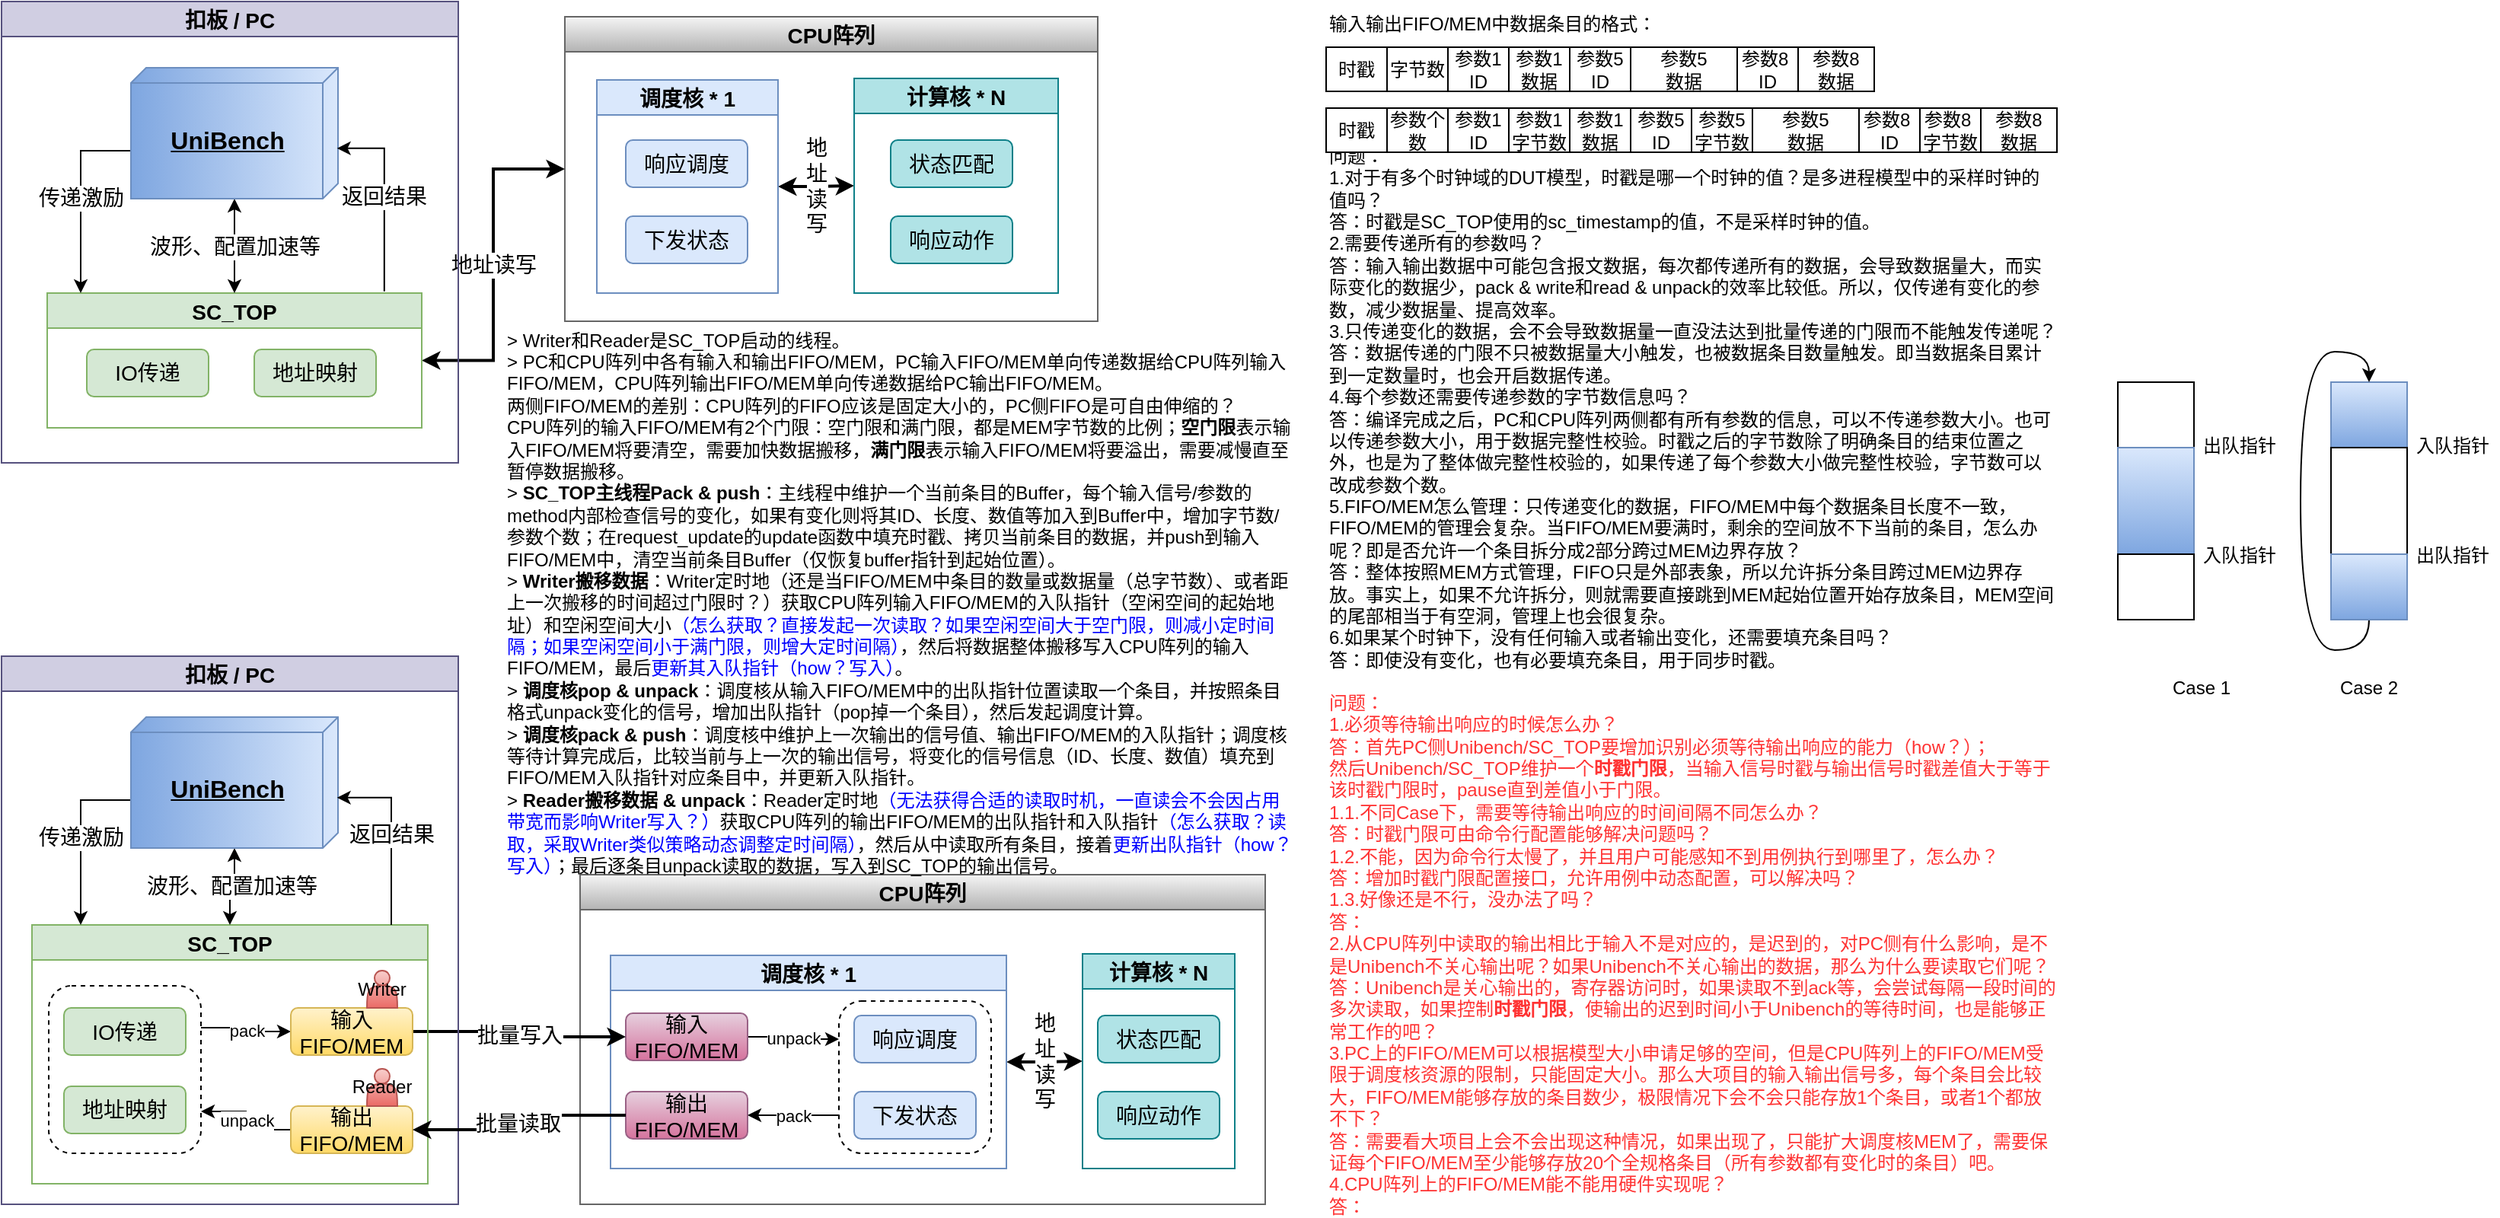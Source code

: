 <mxfile version="24.0.4" type="github">
  <diagram name="第 1 页" id="bzBQHWBgV5mlvqt9g90e">
    <mxGraphModel dx="819" dy="-401" grid="1" gridSize="10" guides="1" tooltips="1" connect="1" arrows="1" fold="1" page="1" pageScale="1" pageWidth="1169" pageHeight="827" math="0" shadow="0">
      <root>
        <mxCell id="0" />
        <mxCell id="1" parent="0" />
        <mxCell id="LjgOpnGmxGzKYRoascXe-18" value="CPU阵列" style="swimlane;fontSize=14;fillColor=#f5f5f5;strokeColor=#666666;gradientColor=#b3b3b3;" vertex="1" parent="1">
          <mxGeometry x="390" y="850" width="350" height="200" as="geometry" />
        </mxCell>
        <mxCell id="LjgOpnGmxGzKYRoascXe-19" value="地&lt;br&gt;址&lt;br&gt;读&lt;br&gt;写" style="edgeStyle=orthogonalEdgeStyle;rounded=0;orthogonalLoop=1;jettySize=auto;html=1;exitX=1;exitY=0.5;exitDx=0;exitDy=0;entryX=0;entryY=0.5;entryDx=0;entryDy=0;strokeWidth=2;fontSize=14;startArrow=classic;startFill=1;" edge="1" parent="LjgOpnGmxGzKYRoascXe-18" source="LjgOpnGmxGzKYRoascXe-20" target="LjgOpnGmxGzKYRoascXe-42">
          <mxGeometry relative="1" as="geometry" />
        </mxCell>
        <mxCell id="LjgOpnGmxGzKYRoascXe-20" value="调度核 * 1" style="swimlane;fontSize=14;fillColor=#dae8fc;strokeColor=#6c8ebf;" vertex="1" parent="LjgOpnGmxGzKYRoascXe-18">
          <mxGeometry x="21" y="41.5" width="119" height="140" as="geometry" />
        </mxCell>
        <mxCell id="LjgOpnGmxGzKYRoascXe-97" value="响应调度" style="rounded=1;whiteSpace=wrap;html=1;fontSize=14;fillColor=#dae8fc;strokeColor=#6c8ebf;" vertex="1" parent="LjgOpnGmxGzKYRoascXe-20">
          <mxGeometry x="19" y="39.5" width="80" height="31" as="geometry" />
        </mxCell>
        <mxCell id="LjgOpnGmxGzKYRoascXe-98" value="下发状态" style="rounded=1;whiteSpace=wrap;html=1;fontSize=14;fillColor=#dae8fc;strokeColor=#6c8ebf;" vertex="1" parent="LjgOpnGmxGzKYRoascXe-20">
          <mxGeometry x="19" y="89.5" width="80" height="31" as="geometry" />
        </mxCell>
        <mxCell id="LjgOpnGmxGzKYRoascXe-42" value="计算核 * N" style="swimlane;fontSize=14;fillColor=#b0e3e6;strokeColor=#0e8088;" vertex="1" parent="LjgOpnGmxGzKYRoascXe-18">
          <mxGeometry x="190" y="40.5" width="134" height="141" as="geometry" />
        </mxCell>
        <mxCell id="LjgOpnGmxGzKYRoascXe-99" value="状态匹配" style="rounded=1;whiteSpace=wrap;html=1;fontSize=14;fillColor=#b0e3e6;strokeColor=#0e8088;" vertex="1" parent="LjgOpnGmxGzKYRoascXe-42">
          <mxGeometry x="24" y="40.5" width="80" height="31" as="geometry" />
        </mxCell>
        <mxCell id="LjgOpnGmxGzKYRoascXe-100" value="响应动作" style="rounded=1;whiteSpace=wrap;html=1;fontSize=14;fillColor=#b0e3e6;strokeColor=#0e8088;" vertex="1" parent="LjgOpnGmxGzKYRoascXe-42">
          <mxGeometry x="24" y="90.5" width="80" height="31" as="geometry" />
        </mxCell>
        <mxCell id="LjgOpnGmxGzKYRoascXe-64" value="地址读写" style="edgeStyle=orthogonalEdgeStyle;rounded=0;orthogonalLoop=1;jettySize=auto;html=1;exitX=1;exitY=0.5;exitDx=0;exitDy=0;fontSize=14;startArrow=classic;startFill=1;strokeWidth=2;entryX=0;entryY=0.5;entryDx=0;entryDy=0;" edge="1" parent="1" source="LjgOpnGmxGzKYRoascXe-66" target="LjgOpnGmxGzKYRoascXe-18">
          <mxGeometry x="0.002" relative="1" as="geometry">
            <mxPoint x="265" y="1140" as="sourcePoint" />
            <mxPoint x="570" y="927" as="targetPoint" />
            <mxPoint as="offset" />
          </mxGeometry>
        </mxCell>
        <mxCell id="LjgOpnGmxGzKYRoascXe-65" value="扣板 / PC" style="swimlane;fontSize=14;fillColor=#d0cee2;strokeColor=#56517e;" vertex="1" parent="1">
          <mxGeometry x="20" y="840" width="300" height="303" as="geometry" />
        </mxCell>
        <mxCell id="LjgOpnGmxGzKYRoascXe-66" value="SC_TOP" style="swimlane;fontSize=14;fillColor=#d5e8d4;strokeColor=#82b366;" vertex="1" parent="LjgOpnGmxGzKYRoascXe-65">
          <mxGeometry x="30" y="191.5" width="246" height="88.5" as="geometry" />
        </mxCell>
        <mxCell id="LjgOpnGmxGzKYRoascXe-90" value="地址映射" style="rounded=1;whiteSpace=wrap;html=1;fontSize=14;fillColor=#d5e8d4;strokeColor=#82b366;" vertex="1" parent="LjgOpnGmxGzKYRoascXe-66">
          <mxGeometry x="136" y="37" width="80" height="31" as="geometry" />
        </mxCell>
        <mxCell id="LjgOpnGmxGzKYRoascXe-91" value="IO传递" style="rounded=1;whiteSpace=wrap;html=1;fontSize=14;fillColor=#d5e8d4;strokeColor=#82b366;" vertex="1" parent="LjgOpnGmxGzKYRoascXe-66">
          <mxGeometry x="26" y="37" width="80" height="31" as="geometry" />
        </mxCell>
        <mxCell id="LjgOpnGmxGzKYRoascXe-93" value="传递激励" style="edgeStyle=orthogonalEdgeStyle;rounded=0;orthogonalLoop=1;jettySize=auto;html=1;fontSize=14;startArrow=none;startFill=0;" edge="1" parent="LjgOpnGmxGzKYRoascXe-65" source="LjgOpnGmxGzKYRoascXe-95" target="LjgOpnGmxGzKYRoascXe-66">
          <mxGeometry relative="1" as="geometry">
            <Array as="points">
              <mxPoint x="52" y="98" />
            </Array>
          </mxGeometry>
        </mxCell>
        <mxCell id="LjgOpnGmxGzKYRoascXe-94" value="波形、配置加速等" style="edgeStyle=orthogonalEdgeStyle;rounded=0;orthogonalLoop=1;jettySize=auto;html=1;strokeWidth=1;fontSize=14;startArrow=classic;startFill=1;" edge="1" parent="LjgOpnGmxGzKYRoascXe-65" source="LjgOpnGmxGzKYRoascXe-95" target="LjgOpnGmxGzKYRoascXe-66">
          <mxGeometry relative="1" as="geometry" />
        </mxCell>
        <mxCell id="LjgOpnGmxGzKYRoascXe-95" value="UniBench" style="verticalAlign=middle;align=center;spacingTop=8;spacingLeft=2;spacingRight=12;shape=cube;size=10;direction=south;fontStyle=5;html=1;fontSize=16;fillColor=#dae8fc;gradientColor=#7ea6e0;strokeColor=#6c8ebf;" vertex="1" parent="LjgOpnGmxGzKYRoascXe-65">
          <mxGeometry x="85" y="43.5" width="136" height="86" as="geometry" />
        </mxCell>
        <mxCell id="LjgOpnGmxGzKYRoascXe-96" value="返回结果" style="edgeStyle=orthogonalEdgeStyle;rounded=0;orthogonalLoop=1;jettySize=auto;html=1;fontSize=14;startArrow=none;startFill=0;exitX=0.9;exitY=-0.013;exitDx=0;exitDy=0;entryX=0.615;entryY=0.005;entryDx=0;entryDy=0;entryPerimeter=0;exitPerimeter=0;" edge="1" parent="LjgOpnGmxGzKYRoascXe-65" source="LjgOpnGmxGzKYRoascXe-66" target="LjgOpnGmxGzKYRoascXe-95">
          <mxGeometry relative="1" as="geometry">
            <mxPoint x="451" y="112.5" as="sourcePoint" />
            <mxPoint x="59.0" y="198.5" as="targetPoint" />
          </mxGeometry>
        </mxCell>
        <mxCell id="LjgOpnGmxGzKYRoascXe-118" value="CPU阵列" style="swimlane;fontSize=14;fillColor=#f5f5f5;strokeColor=#666666;gradientColor=#b3b3b3;" vertex="1" parent="1">
          <mxGeometry x="400" y="1413.5" width="450" height="216.5" as="geometry" />
        </mxCell>
        <mxCell id="LjgOpnGmxGzKYRoascXe-119" value="地&lt;br&gt;址&lt;br&gt;读&lt;br&gt;写" style="edgeStyle=orthogonalEdgeStyle;rounded=0;orthogonalLoop=1;jettySize=auto;html=1;exitX=1;exitY=0.5;exitDx=0;exitDy=0;entryX=0;entryY=0.5;entryDx=0;entryDy=0;strokeWidth=2;fontSize=14;startArrow=classic;startFill=1;" edge="1" parent="LjgOpnGmxGzKYRoascXe-118" source="LjgOpnGmxGzKYRoascXe-120" target="LjgOpnGmxGzKYRoascXe-123">
          <mxGeometry relative="1" as="geometry" />
        </mxCell>
        <mxCell id="LjgOpnGmxGzKYRoascXe-120" value="调度核 * 1" style="swimlane;fontSize=14;fillColor=#dae8fc;strokeColor=#6c8ebf;" vertex="1" parent="LjgOpnGmxGzKYRoascXe-118">
          <mxGeometry x="20" y="53" width="260" height="140" as="geometry" />
        </mxCell>
        <mxCell id="LjgOpnGmxGzKYRoascXe-191" value="unpack" style="edgeStyle=orthogonalEdgeStyle;rounded=0;orthogonalLoop=1;jettySize=auto;html=1;exitX=1;exitY=0.5;exitDx=0;exitDy=0;entryX=0;entryY=0.25;entryDx=0;entryDy=0;" edge="1" parent="LjgOpnGmxGzKYRoascXe-120" source="LjgOpnGmxGzKYRoascXe-137" target="LjgOpnGmxGzKYRoascXe-188">
          <mxGeometry relative="1" as="geometry" />
        </mxCell>
        <mxCell id="LjgOpnGmxGzKYRoascXe-137" value="输入FIFO/MEM" style="rounded=1;whiteSpace=wrap;html=1;fontSize=14;fillColor=#e6d0de;strokeColor=#996185;gradientColor=#d5739d;" vertex="1" parent="LjgOpnGmxGzKYRoascXe-120">
          <mxGeometry x="10" y="38" width="80" height="31" as="geometry" />
        </mxCell>
        <mxCell id="LjgOpnGmxGzKYRoascXe-138" value="输出FIFO/MEM" style="rounded=1;whiteSpace=wrap;html=1;fontSize=14;fillColor=#e6d0de;strokeColor=#996185;gradientColor=#d5739d;" vertex="1" parent="LjgOpnGmxGzKYRoascXe-120">
          <mxGeometry x="10" y="89.5" width="80" height="31" as="geometry" />
        </mxCell>
        <mxCell id="LjgOpnGmxGzKYRoascXe-192" value="pack" style="edgeStyle=orthogonalEdgeStyle;rounded=0;orthogonalLoop=1;jettySize=auto;html=1;exitX=0;exitY=0.75;exitDx=0;exitDy=0;entryX=1;entryY=0.5;entryDx=0;entryDy=0;" edge="1" parent="LjgOpnGmxGzKYRoascXe-120" source="LjgOpnGmxGzKYRoascXe-188" target="LjgOpnGmxGzKYRoascXe-138">
          <mxGeometry relative="1" as="geometry" />
        </mxCell>
        <mxCell id="LjgOpnGmxGzKYRoascXe-212" value="" style="group" vertex="1" connectable="0" parent="LjgOpnGmxGzKYRoascXe-120">
          <mxGeometry x="150" y="30" width="100" height="100" as="geometry" />
        </mxCell>
        <mxCell id="LjgOpnGmxGzKYRoascXe-121" value="响应调度" style="rounded=1;whiteSpace=wrap;html=1;fontSize=14;fillColor=#dae8fc;strokeColor=#6c8ebf;" vertex="1" parent="LjgOpnGmxGzKYRoascXe-212">
          <mxGeometry x="10" y="9.5" width="80" height="31" as="geometry" />
        </mxCell>
        <mxCell id="LjgOpnGmxGzKYRoascXe-122" value="下发状态" style="rounded=1;whiteSpace=wrap;html=1;fontSize=14;fillColor=#dae8fc;strokeColor=#6c8ebf;" vertex="1" parent="LjgOpnGmxGzKYRoascXe-212">
          <mxGeometry x="10" y="59.5" width="80" height="31" as="geometry" />
        </mxCell>
        <mxCell id="LjgOpnGmxGzKYRoascXe-188" value="" style="rounded=1;whiteSpace=wrap;html=1;fillColor=none;dashed=1;" vertex="1" parent="LjgOpnGmxGzKYRoascXe-212">
          <mxGeometry width="100" height="100" as="geometry" />
        </mxCell>
        <mxCell id="LjgOpnGmxGzKYRoascXe-123" value="计算核 * N" style="swimlane;fontSize=14;fillColor=#b0e3e6;strokeColor=#0e8088;" vertex="1" parent="LjgOpnGmxGzKYRoascXe-118">
          <mxGeometry x="330" y="52" width="100" height="141" as="geometry" />
        </mxCell>
        <mxCell id="LjgOpnGmxGzKYRoascXe-124" value="状态匹配" style="rounded=1;whiteSpace=wrap;html=1;fontSize=14;fillColor=#b0e3e6;strokeColor=#0e8088;" vertex="1" parent="LjgOpnGmxGzKYRoascXe-123">
          <mxGeometry x="10" y="40.5" width="80" height="31" as="geometry" />
        </mxCell>
        <mxCell id="LjgOpnGmxGzKYRoascXe-125" value="响应动作" style="rounded=1;whiteSpace=wrap;html=1;fontSize=14;fillColor=#b0e3e6;strokeColor=#0e8088;" vertex="1" parent="LjgOpnGmxGzKYRoascXe-123">
          <mxGeometry x="10" y="90.5" width="80" height="31" as="geometry" />
        </mxCell>
        <mxCell id="LjgOpnGmxGzKYRoascXe-126" value="批量写入" style="edgeStyle=orthogonalEdgeStyle;rounded=0;orthogonalLoop=1;jettySize=auto;html=1;exitX=1;exitY=0.5;exitDx=0;exitDy=0;fontSize=14;startArrow=none;startFill=0;strokeWidth=2;entryX=0;entryY=0.5;entryDx=0;entryDy=0;" edge="1" parent="1" source="LjgOpnGmxGzKYRoascXe-135" target="LjgOpnGmxGzKYRoascXe-137">
          <mxGeometry x="0.002" relative="1" as="geometry">
            <mxPoint x="265" y="1580" as="sourcePoint" />
            <mxPoint x="570" y="1367" as="targetPoint" />
            <mxPoint as="offset" />
          </mxGeometry>
        </mxCell>
        <mxCell id="LjgOpnGmxGzKYRoascXe-127" value="扣板 / PC" style="swimlane;fontSize=14;fillColor=#d0cee2;strokeColor=#56517e;" vertex="1" parent="1">
          <mxGeometry x="20" y="1270" width="300" height="360" as="geometry" />
        </mxCell>
        <mxCell id="LjgOpnGmxGzKYRoascXe-128" value="SC_TOP" style="swimlane;fontSize=14;fillColor=#d5e8d4;strokeColor=#82b366;" vertex="1" parent="LjgOpnGmxGzKYRoascXe-127">
          <mxGeometry x="20" y="176.5" width="260" height="170" as="geometry" />
        </mxCell>
        <mxCell id="LjgOpnGmxGzKYRoascXe-144" value="pack" style="edgeStyle=orthogonalEdgeStyle;rounded=0;orthogonalLoop=1;jettySize=auto;html=1;exitX=1;exitY=0.25;exitDx=0;exitDy=0;" edge="1" parent="LjgOpnGmxGzKYRoascXe-128" source="LjgOpnGmxGzKYRoascXe-145" target="LjgOpnGmxGzKYRoascXe-135">
          <mxGeometry relative="1" as="geometry" />
        </mxCell>
        <mxCell id="LjgOpnGmxGzKYRoascXe-135" value="输入FIFO/MEM" style="rounded=1;whiteSpace=wrap;html=1;fontSize=14;fillColor=#fff2cc;strokeColor=#d6b656;gradientColor=#ffd966;" vertex="1" parent="LjgOpnGmxGzKYRoascXe-128">
          <mxGeometry x="170" y="54.5" width="80" height="31" as="geometry" />
        </mxCell>
        <mxCell id="LjgOpnGmxGzKYRoascXe-146" value="unpack" style="edgeStyle=orthogonalEdgeStyle;rounded=0;orthogonalLoop=1;jettySize=auto;html=1;entryX=1;entryY=0.75;entryDx=0;entryDy=0;" edge="1" parent="LjgOpnGmxGzKYRoascXe-128" source="LjgOpnGmxGzKYRoascXe-136" target="LjgOpnGmxGzKYRoascXe-145">
          <mxGeometry relative="1" as="geometry" />
        </mxCell>
        <mxCell id="LjgOpnGmxGzKYRoascXe-136" value="输出FIFO/MEM" style="rounded=1;whiteSpace=wrap;html=1;fontSize=14;fillColor=#fff2cc;strokeColor=#d6b656;gradientColor=#ffd966;" vertex="1" parent="LjgOpnGmxGzKYRoascXe-128">
          <mxGeometry x="170" y="119" width="80" height="31" as="geometry" />
        </mxCell>
        <mxCell id="LjgOpnGmxGzKYRoascXe-147" value="Writer" style="shape=actor;whiteSpace=wrap;html=1;labelBackgroundColor=none;labelBorderColor=none;fillColor=#f8cecc;gradientColor=#ea6b66;strokeColor=#b85450;" vertex="1" parent="LjgOpnGmxGzKYRoascXe-128">
          <mxGeometry x="220" y="30" width="20" height="24.5" as="geometry" />
        </mxCell>
        <mxCell id="LjgOpnGmxGzKYRoascXe-148" value="Reader" style="shape=actor;whiteSpace=wrap;html=1;labelBackgroundColor=none;labelBorderColor=none;fillColor=#f8cecc;gradientColor=#ea6b66;strokeColor=#b85450;" vertex="1" parent="LjgOpnGmxGzKYRoascXe-128">
          <mxGeometry x="220" y="94.5" width="20" height="24.5" as="geometry" />
        </mxCell>
        <mxCell id="LjgOpnGmxGzKYRoascXe-213" value="" style="group" vertex="1" connectable="0" parent="LjgOpnGmxGzKYRoascXe-128">
          <mxGeometry x="11" y="40" width="100" height="110" as="geometry" />
        </mxCell>
        <mxCell id="LjgOpnGmxGzKYRoascXe-129" value="地址映射" style="rounded=1;whiteSpace=wrap;html=1;fontSize=14;fillColor=#d5e8d4;strokeColor=#82b366;" vertex="1" parent="LjgOpnGmxGzKYRoascXe-213">
          <mxGeometry x="10" y="66" width="80" height="31" as="geometry" />
        </mxCell>
        <mxCell id="LjgOpnGmxGzKYRoascXe-130" value="IO传递" style="rounded=1;whiteSpace=wrap;html=1;fontSize=14;fillColor=#d5e8d4;strokeColor=#82b366;" vertex="1" parent="LjgOpnGmxGzKYRoascXe-213">
          <mxGeometry x="10" y="14.5" width="80" height="31" as="geometry" />
        </mxCell>
        <mxCell id="LjgOpnGmxGzKYRoascXe-145" value="" style="rounded=1;whiteSpace=wrap;html=1;fillColor=none;dashed=1;" vertex="1" parent="LjgOpnGmxGzKYRoascXe-213">
          <mxGeometry width="100" height="110" as="geometry" />
        </mxCell>
        <mxCell id="LjgOpnGmxGzKYRoascXe-131" value="传递激励" style="edgeStyle=orthogonalEdgeStyle;rounded=0;orthogonalLoop=1;jettySize=auto;html=1;fontSize=14;startArrow=none;startFill=0;" edge="1" parent="LjgOpnGmxGzKYRoascXe-127" source="LjgOpnGmxGzKYRoascXe-133" target="LjgOpnGmxGzKYRoascXe-128">
          <mxGeometry relative="1" as="geometry">
            <Array as="points">
              <mxPoint x="52" y="94.5" />
            </Array>
          </mxGeometry>
        </mxCell>
        <mxCell id="LjgOpnGmxGzKYRoascXe-132" value="波形、配置加速等" style="edgeStyle=orthogonalEdgeStyle;rounded=0;orthogonalLoop=1;jettySize=auto;html=1;strokeWidth=1;fontSize=14;startArrow=classic;startFill=1;" edge="1" parent="LjgOpnGmxGzKYRoascXe-127" source="LjgOpnGmxGzKYRoascXe-133" target="LjgOpnGmxGzKYRoascXe-128">
          <mxGeometry relative="1" as="geometry" />
        </mxCell>
        <mxCell id="LjgOpnGmxGzKYRoascXe-133" value="UniBench" style="verticalAlign=middle;align=center;spacingTop=8;spacingLeft=2;spacingRight=12;shape=cube;size=10;direction=south;fontStyle=5;html=1;fontSize=16;fillColor=#dae8fc;gradientColor=#7ea6e0;strokeColor=#6c8ebf;" vertex="1" parent="LjgOpnGmxGzKYRoascXe-127">
          <mxGeometry x="85" y="40" width="136" height="86" as="geometry" />
        </mxCell>
        <mxCell id="LjgOpnGmxGzKYRoascXe-134" value="返回结果" style="edgeStyle=orthogonalEdgeStyle;rounded=0;orthogonalLoop=1;jettySize=auto;html=1;fontSize=14;startArrow=none;startFill=0;entryX=0.615;entryY=0.005;entryDx=0;entryDy=0;entryPerimeter=0;" edge="1" parent="LjgOpnGmxGzKYRoascXe-127" source="LjgOpnGmxGzKYRoascXe-128" target="LjgOpnGmxGzKYRoascXe-133">
          <mxGeometry relative="1" as="geometry">
            <mxPoint x="451" y="109" as="sourcePoint" />
            <mxPoint x="59.0" y="195" as="targetPoint" />
            <Array as="points">
              <mxPoint x="256" y="92.5" />
            </Array>
          </mxGeometry>
        </mxCell>
        <mxCell id="LjgOpnGmxGzKYRoascXe-139" value="批量读取" style="edgeStyle=orthogonalEdgeStyle;rounded=0;orthogonalLoop=1;jettySize=auto;html=1;exitX=1;exitY=0.5;exitDx=0;exitDy=0;fontSize=14;startArrow=classic;startFill=1;strokeWidth=2;entryX=0;entryY=0.5;entryDx=0;entryDy=0;endArrow=none;endFill=0;" edge="1" parent="1" source="LjgOpnGmxGzKYRoascXe-136" target="LjgOpnGmxGzKYRoascXe-138">
          <mxGeometry x="-0.075" y="4" relative="1" as="geometry">
            <mxPoint x="290" y="1534" as="sourcePoint" />
            <mxPoint x="480" y="1460" as="targetPoint" />
            <mxPoint as="offset" />
          </mxGeometry>
        </mxCell>
        <mxCell id="LjgOpnGmxGzKYRoascXe-149" value="&lt;div&gt;&lt;span style=&quot;background-color: initial; color: rgb(255, 51, 51);&quot;&gt;问题：&lt;/span&gt;&lt;br&gt;&lt;/div&gt;&lt;div&gt;&lt;font color=&quot;#ff3333&quot;&gt;1.必须等待输出响应的时候怎么办？&lt;/font&gt;&lt;/div&gt;&lt;div&gt;&lt;font color=&quot;#ff3333&quot;&gt;答：首先PC侧Unibench/SC_TOP要增加识别必须等待输出响应的能力（how？）；&lt;/font&gt;&lt;/div&gt;&lt;div&gt;&lt;font color=&quot;#ff3333&quot;&gt;然后Unibench/SC_TOP维护一个&lt;b&gt;时戳门限&lt;/b&gt;，当输入信号时戳与输出信号时戳差值大于等于该时戳门限时，pause直到差值小于门限。&lt;/font&gt;&lt;/div&gt;&lt;div&gt;&lt;font color=&quot;#ff3333&quot;&gt;1.1.不同Case下，需要等待输出响应的时间间隔不同怎么办？&lt;/font&gt;&lt;/div&gt;&lt;div&gt;&lt;font color=&quot;#ff3333&quot;&gt;答：时戳门限可由命令行配置能够解决问题吗？&lt;/font&gt;&lt;/div&gt;&lt;div&gt;&lt;font color=&quot;#ff3333&quot;&gt;1.2.不能，因为命令行太慢了，并且用户可能感知不到用例执行到哪里了，怎么办？&lt;/font&gt;&lt;/div&gt;&lt;div&gt;&lt;font color=&quot;#ff3333&quot;&gt;答：增加时戳门限配置接口，允许用例中动态配置，可以解决吗？&lt;/font&gt;&lt;/div&gt;&lt;div&gt;&lt;font color=&quot;#ff3333&quot;&gt;1.3.好像还是不行，没办法了吗？&lt;/font&gt;&lt;/div&gt;&lt;div&gt;&lt;font color=&quot;#ff3333&quot;&gt;答：&lt;/font&gt;&lt;/div&gt;&lt;div&gt;&lt;font color=&quot;#ff3333&quot;&gt;2.从CPU阵列中读取的输出相比于输入不是对应的，是迟到的，对PC侧有什么影响，是不是Unibench不关心输出呢？&lt;/font&gt;&lt;span style=&quot;color: rgb(255, 51, 51); background-color: initial;&quot;&gt;如果Unibench不关心输出的数据，那么为什么要读取它们呢？&lt;/span&gt;&lt;/div&gt;&lt;div&gt;&lt;span style=&quot;color: rgb(255, 51, 51);&quot;&gt;答：Unibench是关心输出的，寄存器访问时，如果读取不到ack等，会尝试每隔一段时间的多次读取，如果控制&lt;b&gt;时戳门限&lt;/b&gt;，使输出的迟到时间小于Unibench的等待时间，也是能够正常工作的吧？&lt;/span&gt;&lt;span style=&quot;color: rgb(255, 51, 51); background-color: initial;&quot;&gt;&lt;br&gt;&lt;/span&gt;&lt;/div&gt;&lt;div&gt;&lt;span style=&quot;color: rgb(255, 51, 51); background-color: initial;&quot;&gt;3.PC上的FIFO/MEM可以根据模型大小申请足够的空间，但是CPU阵列上的FIFO/MEM受限于调度核资源的限制，只能固定大小。那么大项目的输入输出信号多，每个条目会比较大，FIFO/MEM能够存放的条目数少，极限情况下会不会只能存放1个条目，或者1个都放不下？&lt;/span&gt;&lt;/div&gt;&lt;div&gt;&lt;span style=&quot;color: rgb(255, 51, 51); background-color: initial;&quot;&gt;答：需要看大项目上会不会出现这种情况，如果出现了，只能扩大调度核MEM了，需要保证每个FIFO/MEM至少能够存放20个全规格条目（所有参数都有变化时的条目）吧。&lt;/span&gt;&lt;/div&gt;&lt;div&gt;&lt;span style=&quot;color: rgb(255, 51, 51); background-color: initial;&quot;&gt;4.CPU阵列上的FIFO/MEM能不能用硬件实现呢？&lt;/span&gt;&lt;/div&gt;&lt;div&gt;&lt;span style=&quot;color: rgb(255, 51, 51);&quot;&gt;答：&lt;/span&gt;&lt;span style=&quot;color: rgb(255, 51, 51); background-color: initial;&quot;&gt;&lt;br&gt;&lt;/span&gt;&lt;/div&gt;" style="text;html=1;align=left;verticalAlign=middle;whiteSpace=wrap;rounded=0;" vertex="1" parent="1">
          <mxGeometry x="890" y="1301" width="480" height="329" as="geometry" />
        </mxCell>
        <mxCell id="LjgOpnGmxGzKYRoascXe-150" value="时戳" style="rounded=0;whiteSpace=wrap;html=1;" vertex="1" parent="1">
          <mxGeometry x="890" y="870" width="40" height="29" as="geometry" />
        </mxCell>
        <mxCell id="LjgOpnGmxGzKYRoascXe-164" value="字节数" style="rounded=0;whiteSpace=wrap;html=1;" vertex="1" parent="1">
          <mxGeometry x="930" y="870" width="40" height="29" as="geometry" />
        </mxCell>
        <mxCell id="LjgOpnGmxGzKYRoascXe-165" value="参数1&lt;div&gt;ID&lt;/div&gt;" style="rounded=0;whiteSpace=wrap;html=1;" vertex="1" parent="1">
          <mxGeometry x="970" y="870" width="40" height="29" as="geometry" />
        </mxCell>
        <mxCell id="LjgOpnGmxGzKYRoascXe-166" value="参数1&lt;div&gt;数据&lt;/div&gt;" style="rounded=0;whiteSpace=wrap;html=1;" vertex="1" parent="1">
          <mxGeometry x="1010" y="870" width="40" height="29" as="geometry" />
        </mxCell>
        <mxCell id="LjgOpnGmxGzKYRoascXe-167" value="参数5&lt;div&gt;ID&lt;/div&gt;" style="rounded=0;whiteSpace=wrap;html=1;" vertex="1" parent="1">
          <mxGeometry x="1050" y="870" width="40" height="29" as="geometry" />
        </mxCell>
        <mxCell id="LjgOpnGmxGzKYRoascXe-168" value="参数5&lt;div&gt;&lt;span style=&quot;background-color: initial;&quot;&gt;数据&lt;/span&gt;&lt;/div&gt;" style="rounded=0;whiteSpace=wrap;html=1;" vertex="1" parent="1">
          <mxGeometry x="1090" y="870" width="70" height="29" as="geometry" />
        </mxCell>
        <mxCell id="LjgOpnGmxGzKYRoascXe-169" value="参数8&amp;nbsp;&lt;div&gt;ID&lt;/div&gt;" style="rounded=0;whiteSpace=wrap;html=1;" vertex="1" parent="1">
          <mxGeometry x="1160" y="870" width="40" height="29" as="geometry" />
        </mxCell>
        <mxCell id="LjgOpnGmxGzKYRoascXe-170" value="参数8&lt;div&gt;数&lt;span style=&quot;background-color: initial;&quot;&gt;据&lt;/span&gt;&lt;/div&gt;" style="rounded=0;whiteSpace=wrap;html=1;" vertex="1" parent="1">
          <mxGeometry x="1200" y="870" width="50" height="29" as="geometry" />
        </mxCell>
        <mxCell id="LjgOpnGmxGzKYRoascXe-171" value="&lt;span style=&quot;&quot;&gt;输入输出FIFO/MEM中数据条目的格式：&lt;/span&gt;" style="text;html=1;align=left;verticalAlign=middle;whiteSpace=wrap;rounded=0;" vertex="1" parent="1">
          <mxGeometry x="890" y="840" width="370" height="30" as="geometry" />
        </mxCell>
        <mxCell id="LjgOpnGmxGzKYRoascXe-172" value="&lt;span style=&quot;&quot;&gt;问题：&lt;/span&gt;&lt;div&gt;&lt;span style=&quot;&quot;&gt;1.对于有多个时钟域的DUT模型，时戳是哪一个时钟的值？是多进程模型中的采样时钟的值吗？&lt;/span&gt;&lt;/div&gt;&lt;div&gt;答：时戳是SC_TOP使用的sc_timestamp的值，不是采样时钟的值。&lt;/div&gt;&lt;div&gt;2.需要传递所有的参数吗？&lt;/div&gt;&lt;div&gt;&lt;span style=&quot;background-color: initial;&quot;&gt;答：&lt;/span&gt;输入输出数据中可能包含报文数据，每次都传递所有的数据，会导致数据量大，而实际变化的数据少，pack &amp;amp; write和read &amp;amp; unpack的效率比较低。所以，仅传递有变化的参数，减少数据量、提高效率。&lt;/div&gt;&lt;div&gt;3.只传递变化的数据，会不会导致数据量一直没法达到批量传递的门限而不能触发传递呢？&lt;/div&gt;&lt;div&gt;&lt;span style=&quot;background-color: initial;&quot;&gt;答：&lt;/span&gt;数据传递的门限不只被数据量大小触发，也被数据条目数量触发。即当数据条目累计到一定数量时，也会开启数据传递。&lt;/div&gt;&lt;div&gt;4.每个参数还需要传递参数的字节数信息吗？&lt;/div&gt;&lt;div&gt;&lt;span style=&quot;background-color: initial;&quot;&gt;答：&lt;/span&gt;编译完成之后，PC和CPU阵列两侧都有&lt;span style=&quot;background-color: initial;&quot;&gt;所有&lt;/span&gt;&lt;span style=&quot;background-color: initial;&quot;&gt;参数的信息，可以不传递参数大小。也可以传递参数大小，用于数据完整性校验。时戳之后的字节数除了明确条目的结束位置之外，也是为了整体做完整性校验的，如果传递了每个参数大小做完整性校验，字节数可以改成参数个数。&lt;/span&gt;&lt;/div&gt;&lt;div&gt;&lt;span style=&quot;background-color: initial;&quot;&gt;5.FIFO/MEM怎么管理：只传递变化的数据，FIFO/MEM中每个数据条目长度不一致，FIFO/MEM的管理会复杂。当FIFO/MEM要满时，剩余的空间放不下当前的条目，怎么办呢？即是否允许一个条目拆分成2部分跨过MEM边界存放？&lt;/span&gt;&lt;/div&gt;&lt;div&gt;答：整体按照MEM方式管理，FIFO只是外部表象，所以允许拆分条目跨过MEM边界存放。事实上，如果不允许拆分，则就需要直接跳到MEM起始位置开始存放条目，MEM空间的尾部相当于有空洞，管理上也会很复杂。&lt;span style=&quot;background-color: initial;&quot;&gt;&lt;br&gt;&lt;/span&gt;&lt;/div&gt;&lt;div&gt;&lt;span style=&quot;background-color: initial;&quot;&gt;6.如果某个时钟下，没有任何输入或者输出变化，还需要填充条目吗？&lt;/span&gt;&lt;/div&gt;&lt;div&gt;&lt;span style=&quot;background-color: initial;&quot;&gt;答：即使没有变化，也&lt;/span&gt;&lt;span style=&quot;background-color: initial;&quot;&gt;有必要填充条目，用于同步时戳。&lt;/span&gt;&lt;/div&gt;" style="text;html=1;align=left;verticalAlign=middle;whiteSpace=wrap;rounded=0;" vertex="1" parent="1">
          <mxGeometry x="890" y="943" width="480" height="327" as="geometry" />
        </mxCell>
        <mxCell id="LjgOpnGmxGzKYRoascXe-175" value="时戳" style="rounded=0;whiteSpace=wrap;html=1;" vertex="1" parent="1">
          <mxGeometry x="890" y="910" width="40" height="29" as="geometry" />
        </mxCell>
        <mxCell id="LjgOpnGmxGzKYRoascXe-176" value="参数个数" style="rounded=0;whiteSpace=wrap;html=1;" vertex="1" parent="1">
          <mxGeometry x="930" y="910" width="40" height="29" as="geometry" />
        </mxCell>
        <mxCell id="LjgOpnGmxGzKYRoascXe-177" value="参数1&lt;div&gt;ID&lt;/div&gt;" style="rounded=0;whiteSpace=wrap;html=1;" vertex="1" parent="1">
          <mxGeometry x="970" y="910" width="40" height="29" as="geometry" />
        </mxCell>
        <mxCell id="LjgOpnGmxGzKYRoascXe-178" value="参数1&lt;div&gt;数据&lt;/div&gt;" style="rounded=0;whiteSpace=wrap;html=1;" vertex="1" parent="1">
          <mxGeometry x="1050" y="910" width="40" height="29" as="geometry" />
        </mxCell>
        <mxCell id="LjgOpnGmxGzKYRoascXe-179" value="参数5&lt;div&gt;ID&lt;/div&gt;" style="rounded=0;whiteSpace=wrap;html=1;" vertex="1" parent="1">
          <mxGeometry x="1090" y="910" width="40" height="29" as="geometry" />
        </mxCell>
        <mxCell id="LjgOpnGmxGzKYRoascXe-180" value="参数5&lt;div&gt;&lt;span style=&quot;background-color: initial;&quot;&gt;数据&lt;/span&gt;&lt;/div&gt;" style="rounded=0;whiteSpace=wrap;html=1;" vertex="1" parent="1">
          <mxGeometry x="1170" y="910" width="70" height="29" as="geometry" />
        </mxCell>
        <mxCell id="LjgOpnGmxGzKYRoascXe-181" value="参数8&amp;nbsp;&lt;div&gt;ID&lt;/div&gt;" style="rounded=0;whiteSpace=wrap;html=1;" vertex="1" parent="1">
          <mxGeometry x="1240" y="910" width="40" height="29" as="geometry" />
        </mxCell>
        <mxCell id="LjgOpnGmxGzKYRoascXe-182" value="参数8&lt;div&gt;数&lt;span style=&quot;background-color: initial;&quot;&gt;据&lt;/span&gt;&lt;/div&gt;" style="rounded=0;whiteSpace=wrap;html=1;" vertex="1" parent="1">
          <mxGeometry x="1320" y="910" width="50" height="29" as="geometry" />
        </mxCell>
        <mxCell id="LjgOpnGmxGzKYRoascXe-183" value="参数1&lt;div&gt;字节数&lt;/div&gt;" style="rounded=0;whiteSpace=wrap;html=1;" vertex="1" parent="1">
          <mxGeometry x="1010" y="910" width="40" height="29" as="geometry" />
        </mxCell>
        <mxCell id="LjgOpnGmxGzKYRoascXe-184" value="参数5&lt;div&gt;字节数&lt;/div&gt;" style="rounded=0;whiteSpace=wrap;html=1;" vertex="1" parent="1">
          <mxGeometry x="1130" y="910" width="40" height="29" as="geometry" />
        </mxCell>
        <mxCell id="LjgOpnGmxGzKYRoascXe-186" value="参数8&amp;nbsp;&lt;div&gt;字节数&lt;/div&gt;" style="rounded=0;whiteSpace=wrap;html=1;" vertex="1" parent="1">
          <mxGeometry x="1280" y="910" width="40" height="29" as="geometry" />
        </mxCell>
        <mxCell id="LjgOpnGmxGzKYRoascXe-187" value="&lt;div&gt;&lt;span style=&quot;background-color: initial;&quot;&gt;&amp;gt; Writer和Reader是SC_TOP启动的线程。&lt;/span&gt;&lt;/div&gt;&lt;div&gt;&lt;span style=&quot;background-color: initial;&quot;&gt;&amp;gt; PC和CPU阵列中各有输入和输出FIFO/MEM，PC输入FIFO/MEM单向传递数据给CPU阵列输入FIFO/MEM，CPU阵列输出FIFO/MEM单向传递数据给PC输出FIFO/MEM。&lt;/span&gt;&lt;br&gt;&lt;/div&gt;&lt;div&gt;两侧FIFO/MEM的差别：&lt;span style=&quot;background-color: initial;&quot;&gt;CPU阵列的FIFO应该是固定大小的，&lt;/span&gt;&lt;span style=&quot;background-color: initial;&quot;&gt;PC侧FIFO&lt;/span&gt;&lt;span style=&quot;background-color: initial;&quot;&gt;是可自由伸缩的？&lt;/span&gt;&lt;/div&gt;&lt;div&gt;CPU阵列的输入FIFO/MEM有2个门限：空门限和满门限，都是MEM字节数的比例；&lt;b&gt;空门限&lt;/b&gt;表示输入FIFO/MEM将要清空，需要加快数据搬移，&lt;b&gt;满门限&lt;/b&gt;表示输入FIFO/MEM将要溢出，需要减慢直至暂停数据搬移。&lt;br&gt;&lt;/div&gt;&lt;div&gt;&lt;span style=&quot;background-color: initial;&quot;&gt;&amp;gt;&amp;nbsp;&lt;/span&gt;&lt;b style=&quot;background-color: initial;&quot;&gt;SC_TOP&lt;/b&gt;&lt;b style=&quot;background-color: initial;&quot;&gt;主线程Pack &amp;amp; push&lt;/b&gt;&lt;span style=&quot;background-color: initial;&quot;&gt;：主线程中维护一个当前条目的Buffer，每个输入信号/参数的method内部检查信号的变化，如果有变化则将其ID、长度、数值等加入到Buffer中，增加字节数/参数个数；在request_update的update函数中填充时戳、拷贝当前条目的数据，并push到输入FIFO/MEM中，清空当前条目Buffer（仅恢复buffer指针到起始位置）。&lt;/span&gt;&lt;/div&gt;&lt;div&gt;&amp;gt; &lt;b&gt;Writer搬移数据&lt;/b&gt;：&lt;span style=&quot;background-color: initial;&quot;&gt;Writer定时地&lt;/span&gt;&lt;span style=&quot;background-color: initial;&quot;&gt;（还是当FIFO/MEM中条目的数量或数据量（总字节数）、或者距上一次搬移的时间超过门限时？&lt;/span&gt;&lt;span style=&quot;background-color: initial;&quot;&gt;）&lt;/span&gt;&lt;font style=&quot;background-color: initial;&quot;&gt;获取CPU阵列输入FIFO/MEM的入队指针（&lt;/font&gt;&lt;span style=&quot;background-color: initial;&quot;&gt;空闲空间的起始地址&lt;/span&gt;&lt;font style=&quot;background-color: initial;&quot;&gt;）和空闲空间大小&lt;/font&gt;&lt;font color=&quot;#0000ff&quot; style=&quot;background-color: initial;&quot;&gt;（怎么获取？直接发起一次读取？如果空闲空间大于空门限，则减小定时间隔；如果空闲空间小于满门限，则增大定时间隔）&lt;/font&gt;&lt;span style=&quot;background-color: initial;&quot;&gt;，然后将数据整体搬移写入CPU阵列的输入FIFO/MEM，最后&lt;/span&gt;&lt;font color=&quot;#0000ff&quot; style=&quot;background-color: initial;&quot;&gt;更新其入队指针（how？写入）&lt;/font&gt;&lt;span style=&quot;background-color: initial;&quot;&gt;。&lt;/span&gt;&lt;/div&gt;&lt;div&gt;&amp;gt; &lt;b&gt;调度核pop &amp;amp; unpack&lt;/b&gt;：调度核从输入FIFO/MEM中的出队指针位置读取一个条目，并按照条目格式unpack变化的信号，增加出队指针（pop掉一个条目），然后发起调度计算。&lt;/div&gt;&lt;div&gt;&amp;gt; &lt;b&gt;调度核pack &amp;amp; push&lt;/b&gt;：调度核中维护上一次输出的信号值、输出FIFO/MEM的入队指针；调度核等待计算完成后，比较当前与上一次的输出信号，将变化的信号信息（ID、长度、数值）填充到FIFO/MEM入队指针对应条目中，并更新入队指针。&lt;/div&gt;&lt;div&gt;&amp;gt; &lt;b&gt;Reader搬移数据 &amp;amp; unpack&lt;/b&gt;：Reader定时地&lt;font color=&quot;#0000ff&quot;&gt;（无法获得合适的读取时机，一直读会不会因占用带宽而影响Writer写入？&lt;/font&gt;&lt;span style=&quot;background-color: initial;&quot;&gt;&lt;font color=&quot;#0000ff&quot;&gt;）&lt;/font&gt;获取&lt;/span&gt;&lt;span style=&quot;background-color: initial;&quot;&gt;CPU阵列的输出FIFO/MEM的出队指针和入队指针&lt;/span&gt;&lt;span style=&quot;background-color: initial;&quot;&gt;&lt;font color=&quot;#0000ff&quot;&gt;（怎么获取？读取，采取Writer类似策略动态调整定时间隔）&lt;/font&gt;&lt;/span&gt;&lt;span style=&quot;background-color: initial;&quot;&gt;，然后&lt;/span&gt;&lt;span style=&quot;background-color: initial;&quot;&gt;从中读取所有条目，接着&lt;/span&gt;&lt;font color=&quot;#0000ff&quot; style=&quot;background-color: initial;&quot;&gt;更新出队指针（how？写入）&lt;/font&gt;&lt;span style=&quot;background-color: initial;&quot;&gt;；最后逐条目unpack读取的数据，写入到SC_TOP的输出信号。&lt;/span&gt;&lt;/div&gt;" style="text;html=1;align=left;verticalAlign=middle;whiteSpace=wrap;rounded=0;" vertex="1" parent="1">
          <mxGeometry x="350" y="1060" width="520" height="350" as="geometry" />
        </mxCell>
        <mxCell id="LjgOpnGmxGzKYRoascXe-211" value="" style="group" vertex="1" connectable="0" parent="1">
          <mxGeometry x="1410" y="1070" width="250" height="231" as="geometry" />
        </mxCell>
        <mxCell id="LjgOpnGmxGzKYRoascXe-208" value="" style="group" vertex="1" connectable="0" parent="LjgOpnGmxGzKYRoascXe-211">
          <mxGeometry x="120" width="130" height="231" as="geometry" />
        </mxCell>
        <mxCell id="LjgOpnGmxGzKYRoascXe-206" value="Case 2" style="text;html=1;align=center;verticalAlign=middle;whiteSpace=wrap;rounded=0;" vertex="1" parent="LjgOpnGmxGzKYRoascXe-208">
          <mxGeometry x="15" y="210" width="60" height="21" as="geometry" />
        </mxCell>
        <mxCell id="LjgOpnGmxGzKYRoascXe-207" value="" style="group" vertex="1" connectable="0" parent="LjgOpnGmxGzKYRoascXe-208">
          <mxGeometry width="130" height="196" as="geometry" />
        </mxCell>
        <mxCell id="LjgOpnGmxGzKYRoascXe-198" value="" style="rounded=0;whiteSpace=wrap;html=1;fillColor=#dae8fc;gradientColor=#7ea6e0;strokeColor=#6c8ebf;" vertex="1" parent="LjgOpnGmxGzKYRoascXe-207">
          <mxGeometry x="20" y="20" width="50" height="43" as="geometry" />
        </mxCell>
        <mxCell id="LjgOpnGmxGzKYRoascXe-199" value="" style="rounded=0;whiteSpace=wrap;html=1;" vertex="1" parent="LjgOpnGmxGzKYRoascXe-207">
          <mxGeometry x="20" y="63" width="50" height="70" as="geometry" />
        </mxCell>
        <mxCell id="LjgOpnGmxGzKYRoascXe-204" style="edgeStyle=orthogonalEdgeStyle;rounded=0;orthogonalLoop=1;jettySize=auto;html=1;exitX=0.5;exitY=1;exitDx=0;exitDy=0;entryX=0.5;entryY=0;entryDx=0;entryDy=0;curved=1;" edge="1" parent="LjgOpnGmxGzKYRoascXe-207" source="LjgOpnGmxGzKYRoascXe-200" target="LjgOpnGmxGzKYRoascXe-198">
          <mxGeometry relative="1" as="geometry">
            <Array as="points">
              <mxPoint x="45" y="196" />
              <mxPoint y="196" />
              <mxPoint />
              <mxPoint x="45" />
            </Array>
          </mxGeometry>
        </mxCell>
        <mxCell id="LjgOpnGmxGzKYRoascXe-200" value="" style="rounded=0;whiteSpace=wrap;html=1;fillColor=#dae8fc;gradientColor=#7ea6e0;strokeColor=#6c8ebf;" vertex="1" parent="LjgOpnGmxGzKYRoascXe-207">
          <mxGeometry x="20" y="133" width="50" height="43" as="geometry" />
        </mxCell>
        <mxCell id="LjgOpnGmxGzKYRoascXe-201" value="出队指针" style="text;html=1;align=center;verticalAlign=middle;whiteSpace=wrap;rounded=0;" vertex="1" parent="LjgOpnGmxGzKYRoascXe-207">
          <mxGeometry x="70" y="123" width="60" height="21" as="geometry" />
        </mxCell>
        <mxCell id="LjgOpnGmxGzKYRoascXe-202" value="入队指针" style="text;html=1;align=center;verticalAlign=middle;whiteSpace=wrap;rounded=0;" vertex="1" parent="LjgOpnGmxGzKYRoascXe-207">
          <mxGeometry x="70" y="51" width="60" height="21" as="geometry" />
        </mxCell>
        <mxCell id="LjgOpnGmxGzKYRoascXe-210" value="" style="group" vertex="1" connectable="0" parent="LjgOpnGmxGzKYRoascXe-211">
          <mxGeometry y="20" width="110" height="211" as="geometry" />
        </mxCell>
        <mxCell id="LjgOpnGmxGzKYRoascXe-205" value="Case 1" style="text;html=1;align=center;verticalAlign=middle;whiteSpace=wrap;rounded=0;" vertex="1" parent="LjgOpnGmxGzKYRoascXe-210">
          <mxGeometry x="25" y="190" width="60" height="21" as="geometry" />
        </mxCell>
        <mxCell id="LjgOpnGmxGzKYRoascXe-209" value="" style="group" vertex="1" connectable="0" parent="LjgOpnGmxGzKYRoascXe-210">
          <mxGeometry width="110" height="156" as="geometry" />
        </mxCell>
        <mxCell id="LjgOpnGmxGzKYRoascXe-193" value="" style="rounded=0;whiteSpace=wrap;html=1;" vertex="1" parent="LjgOpnGmxGzKYRoascXe-209">
          <mxGeometry width="50" height="43" as="geometry" />
        </mxCell>
        <mxCell id="LjgOpnGmxGzKYRoascXe-194" value="" style="rounded=0;whiteSpace=wrap;html=1;fillColor=#dae8fc;gradientColor=#7ea6e0;strokeColor=#6c8ebf;" vertex="1" parent="LjgOpnGmxGzKYRoascXe-209">
          <mxGeometry y="43" width="50" height="70" as="geometry" />
        </mxCell>
        <mxCell id="LjgOpnGmxGzKYRoascXe-195" value="" style="rounded=0;whiteSpace=wrap;html=1;" vertex="1" parent="LjgOpnGmxGzKYRoascXe-209">
          <mxGeometry y="113" width="50" height="43" as="geometry" />
        </mxCell>
        <mxCell id="LjgOpnGmxGzKYRoascXe-196" value="出队指针" style="text;html=1;align=center;verticalAlign=middle;whiteSpace=wrap;rounded=0;" vertex="1" parent="LjgOpnGmxGzKYRoascXe-209">
          <mxGeometry x="50" y="31" width="60" height="21" as="geometry" />
        </mxCell>
        <mxCell id="LjgOpnGmxGzKYRoascXe-197" value="入队指针" style="text;html=1;align=center;verticalAlign=middle;whiteSpace=wrap;rounded=0;" vertex="1" parent="LjgOpnGmxGzKYRoascXe-209">
          <mxGeometry x="50" y="103" width="60" height="21" as="geometry" />
        </mxCell>
      </root>
    </mxGraphModel>
  </diagram>
</mxfile>

